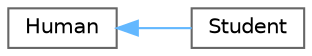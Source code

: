 digraph "Grafinė Klasės Hierarchija"
{
 // LATEX_PDF_SIZE
  bgcolor="transparent";
  edge [fontname=Helvetica,fontsize=10,labelfontname=Helvetica,labelfontsize=10];
  node [fontname=Helvetica,fontsize=10,shape=box,height=0.2,width=0.4];
  rankdir="LR";
  Node0 [id="Node000000",label="Human",height=0.2,width=0.4,color="grey40", fillcolor="white", style="filled",URL="$class_human.html",tooltip=" "];
  Node0 -> Node1 [id="edge1_Node000000_Node000001",dir="back",color="steelblue1",style="solid",tooltip=" "];
  Node1 [id="Node000001",label="Student",height=0.2,width=0.4,color="grey40", fillcolor="white", style="filled",URL="$class_student.html",tooltip=" "];
}
